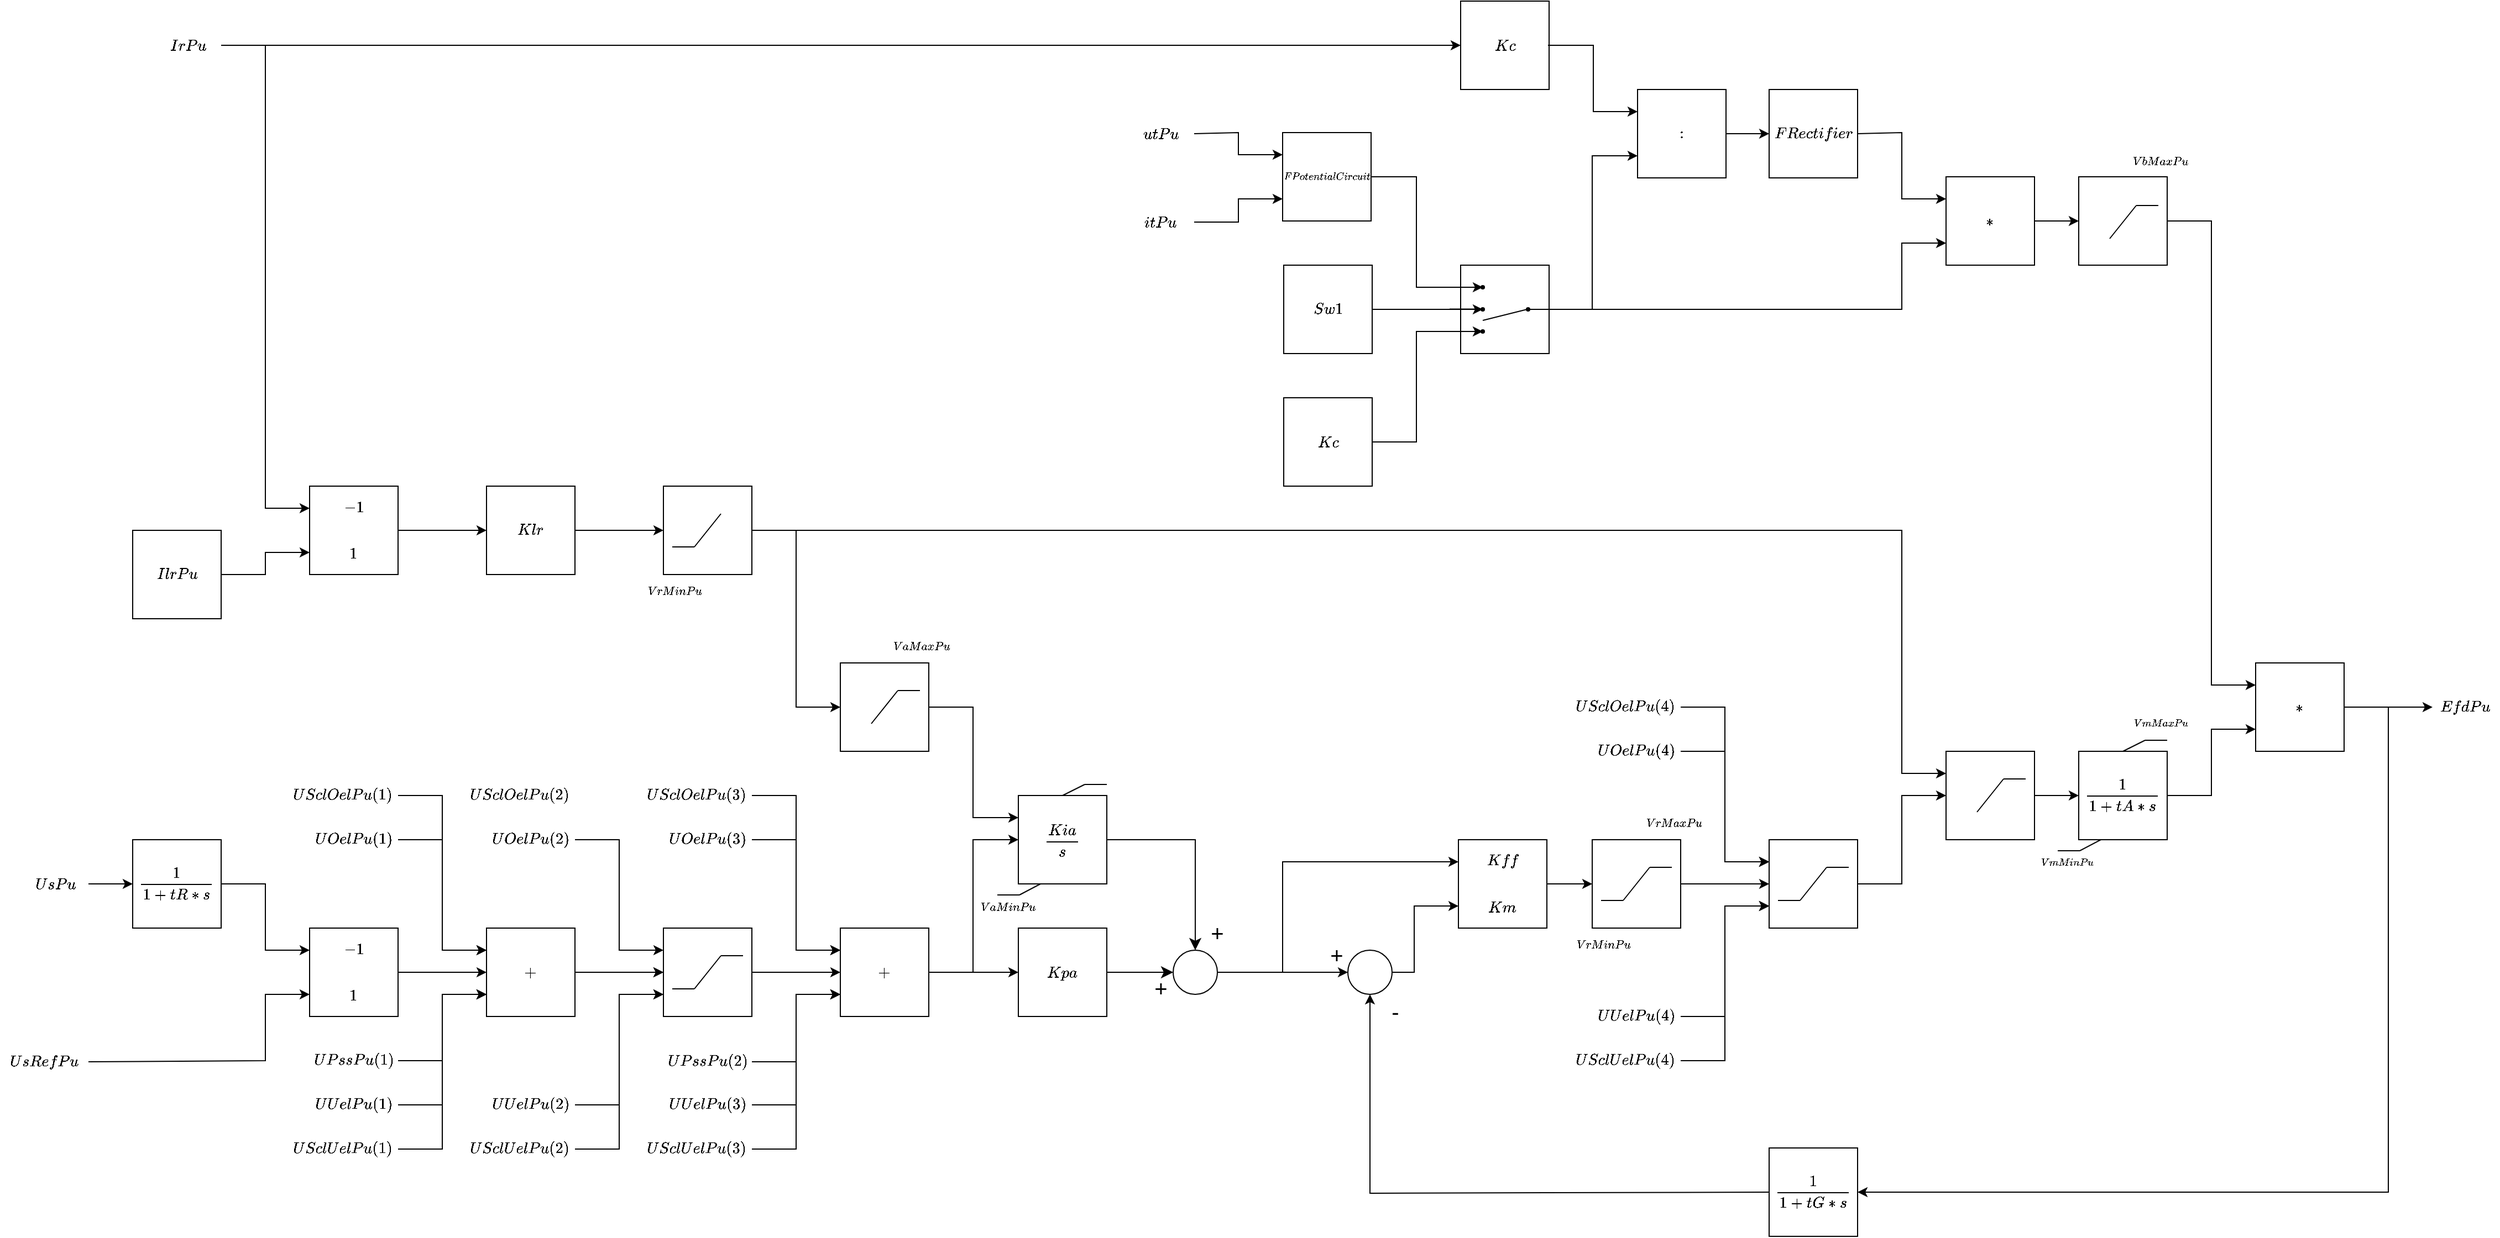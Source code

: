 <mxfile version="24.1.0" type="device">
  <diagram name="Page-1" id="-cMVqA2Gkwa5aGeDibPs">
    <mxGraphModel dx="1594" dy="1640" grid="1" gridSize="10" guides="1" tooltips="1" connect="1" arrows="1" fold="1" page="0" pageScale="1" pageWidth="413" pageHeight="583" math="1" shadow="0">
      <root>
        <mxCell id="0" />
        <mxCell id="1" parent="0" />
        <mxCell id="eN8Zq5XajQ-hrPbZrUXH-4" value="" style="edgeStyle=orthogonalEdgeStyle;rounded=0;orthogonalLoop=1;jettySize=auto;html=1;exitX=1;exitY=0.5;exitDx=0;exitDy=0;" parent="1" source="EzhwOwrnttMjFAW_uy_8-6" target="eN8Zq5XajQ-hrPbZrUXH-3" edge="1">
          <mxGeometry relative="1" as="geometry">
            <mxPoint x="-280" y="80" as="sourcePoint" />
          </mxGeometry>
        </mxCell>
        <mxCell id="eN8Zq5XajQ-hrPbZrUXH-8" value="" style="edgeStyle=orthogonalEdgeStyle;rounded=0;orthogonalLoop=1;jettySize=auto;html=1;" parent="1" source="GCO7xrDp6TmdYOZJOnFd-4" target="GCO7xrDp6TmdYOZJOnFd-120" edge="1">
          <mxGeometry relative="1" as="geometry" />
        </mxCell>
        <mxCell id="GCO7xrDp6TmdYOZJOnFd-4" value="&lt;table&gt;&lt;tbody&gt;&lt;tr&gt;&lt;td&gt;$$-1$$&lt;/td&gt;&lt;/tr&gt;&lt;tr&gt;&lt;td&gt;$$1$$&lt;/td&gt;&lt;/tr&gt;&lt;/tbody&gt;&lt;/table&gt;" style="whiteSpace=wrap;html=1;aspect=fixed;" parent="1" vertex="1">
          <mxGeometry x="-80" y="120" width="80" height="80" as="geometry" />
        </mxCell>
        <mxCell id="GCO7xrDp6TmdYOZJOnFd-127" style="edgeStyle=orthogonalEdgeStyle;rounded=0;orthogonalLoop=1;jettySize=auto;html=1;exitX=0.5;exitY=1;exitDx=0;exitDy=0;" parent="1" source="GCO7xrDp6TmdYOZJOnFd-99" edge="1">
          <mxGeometry relative="1" as="geometry">
            <mxPoint x="1560.2" y="30.2" as="targetPoint" />
          </mxGeometry>
        </mxCell>
        <mxCell id="GCO7xrDp6TmdYOZJOnFd-99" value="$$\frac{1}{1+tA*s}$$" style="rounded=0;whiteSpace=wrap;html=1;" parent="1" vertex="1">
          <mxGeometry x="1520" y="-40" width="80" height="80" as="geometry" />
        </mxCell>
        <mxCell id="GCO7xrDp6TmdYOZJOnFd-100" value="&lt;font style=&quot;font-size: 8px;&quot;&gt;$$FPotentialCircuit$$&lt;/font&gt;" style="rounded=0;whiteSpace=wrap;html=1;" parent="1" vertex="1">
          <mxGeometry x="800" y="-600" width="80" height="80" as="geometry" />
        </mxCell>
        <mxCell id="GCO7xrDp6TmdYOZJOnFd-110" value="" style="endArrow=none;html=1;exitX=0.5;exitY=0;exitDx=0;exitDy=0;" parent="1" source="GCO7xrDp6TmdYOZJOnFd-99" edge="1">
          <mxGeometry width="50" height="50" relative="1" as="geometry">
            <mxPoint x="1560" y="-30" as="sourcePoint" />
            <mxPoint x="1580" y="-50" as="targetPoint" />
          </mxGeometry>
        </mxCell>
        <mxCell id="GCO7xrDp6TmdYOZJOnFd-111" value="" style="endArrow=none;html=1;" parent="1" edge="1">
          <mxGeometry width="50" height="50" relative="1" as="geometry">
            <mxPoint x="1580" y="-50" as="sourcePoint" />
            <mxPoint x="1600" y="-50" as="targetPoint" />
          </mxGeometry>
        </mxCell>
        <mxCell id="GCO7xrDp6TmdYOZJOnFd-112" value="&lt;font style=&quot;font-size: 8px;&quot;&gt;$$VmMaxPu$$&lt;/font&gt;" style="text;html=1;strokeColor=none;fillColor=none;align=center;verticalAlign=middle;whiteSpace=wrap;rounded=0;fontSize=15;" parent="1" vertex="1">
          <mxGeometry x="1564" y="-80" width="60" height="30" as="geometry" />
        </mxCell>
        <mxCell id="GCO7xrDp6TmdYOZJOnFd-113" value="" style="endArrow=none;html=1;" parent="1" edge="1">
          <mxGeometry width="50" height="50" relative="1" as="geometry">
            <mxPoint x="1521" y="50" as="sourcePoint" />
            <mxPoint x="1501" y="50" as="targetPoint" />
          </mxGeometry>
        </mxCell>
        <mxCell id="GCO7xrDp6TmdYOZJOnFd-114" value="&lt;font style=&quot;font-size: 8px;&quot;&gt;$$VmMinPu$$&lt;/font&gt;" style="text;html=1;strokeColor=none;fillColor=none;align=center;verticalAlign=middle;whiteSpace=wrap;rounded=0;fontSize=15;" parent="1" vertex="1">
          <mxGeometry x="1480" y="46" width="60" height="30" as="geometry" />
        </mxCell>
        <mxCell id="GCO7xrDp6TmdYOZJOnFd-115" value="" style="endArrow=none;html=1;exitX=0.5;exitY=0;exitDx=0;exitDy=0;entryX=0.25;entryY=1;entryDx=0;entryDy=0;" parent="1" target="GCO7xrDp6TmdYOZJOnFd-99" edge="1">
          <mxGeometry width="50" height="50" relative="1" as="geometry">
            <mxPoint x="1521" y="50" as="sourcePoint" />
            <mxPoint x="1541" y="30" as="targetPoint" />
          </mxGeometry>
        </mxCell>
        <mxCell id="5HqrGk9MGbXyAHrSEdPO-14" value="" style="edgeStyle=orthogonalEdgeStyle;rounded=0;orthogonalLoop=1;jettySize=auto;html=1;" parent="1" source="GCO7xrDp6TmdYOZJOnFd-120" target="hHR6AVDcYujb22-yYQ_T-5" edge="1">
          <mxGeometry relative="1" as="geometry" />
        </mxCell>
        <mxCell id="GCO7xrDp6TmdYOZJOnFd-120" value="&lt;table style=&quot;&quot;&gt;&lt;tbody&gt;&lt;tr&gt;&lt;td&gt;&lt;font style=&quot;font-size: 12px;&quot;&gt;$$+$$&lt;/font&gt;&lt;/td&gt;&lt;/tr&gt;&lt;/tbody&gt;&lt;/table&gt;" style="whiteSpace=wrap;html=1;aspect=fixed;" parent="1" vertex="1">
          <mxGeometry x="80" y="120" width="80" height="80" as="geometry" />
        </mxCell>
        <mxCell id="5HqrGk9MGbXyAHrSEdPO-71" value="" style="edgeStyle=orthogonalEdgeStyle;rounded=0;orthogonalLoop=1;jettySize=auto;html=1;" parent="1" source="pcb0Rrb9AqgbB0oOaPCg-9" target="5HqrGk9MGbXyAHrSEdPO-64" edge="1">
          <mxGeometry relative="1" as="geometry" />
        </mxCell>
        <mxCell id="pcb0Rrb9AqgbB0oOaPCg-9" value="$$*$$" style="rounded=0;whiteSpace=wrap;html=1;" parent="1" vertex="1">
          <mxGeometry x="1400" y="-560" width="80" height="80" as="geometry" />
        </mxCell>
        <mxCell id="pcb0Rrb9AqgbB0oOaPCg-12" value="$$Kc$$" style="rounded=0;whiteSpace=wrap;html=1;" parent="1" vertex="1">
          <mxGeometry x="961" y="-719" width="80" height="80" as="geometry" />
        </mxCell>
        <mxCell id="eN8Zq5XajQ-hrPbZrUXH-3" value="$$\frac{1}{1+tR*s}$$" style="whiteSpace=wrap;html=1;aspect=fixed;" parent="1" vertex="1">
          <mxGeometry x="-240" y="40" width="80" height="80" as="geometry" />
        </mxCell>
        <mxCell id="eN8Zq5XajQ-hrPbZrUXH-25" value="" style="ellipse;whiteSpace=wrap;html=1;aspect=fixed;" parent="1" vertex="1">
          <mxGeometry x="859" y="140" width="40" height="40" as="geometry" />
        </mxCell>
        <mxCell id="eN8Zq5XajQ-hrPbZrUXH-26" value="+" style="text;html=1;strokeColor=none;fillColor=none;align=center;verticalAlign=middle;whiteSpace=wrap;rounded=0;fontSize=20;" parent="1" vertex="1">
          <mxGeometry x="819" y="128.5" width="60" height="31" as="geometry" />
        </mxCell>
        <mxCell id="eN8Zq5XajQ-hrPbZrUXH-27" value="-" style="text;html=1;strokeColor=none;fillColor=none;align=center;verticalAlign=middle;whiteSpace=wrap;rounded=0;fontSize=20;" parent="1" vertex="1">
          <mxGeometry x="872" y="180" width="60" height="30" as="geometry" />
        </mxCell>
        <mxCell id="t_mE9f2brvJdx7QCc9mF-1" value="" style="endArrow=classic;html=1;rounded=0;exitX=1;exitY=0.5;exitDx=0;exitDy=0;entryX=0;entryY=0.25;entryDx=0;entryDy=0;" parent="1" source="eN8Zq5XajQ-hrPbZrUXH-3" target="GCO7xrDp6TmdYOZJOnFd-4" edge="1">
          <mxGeometry width="50" height="50" relative="1" as="geometry">
            <mxPoint x="-130" y="80" as="sourcePoint" />
            <mxPoint x="-80" y="30" as="targetPoint" />
            <Array as="points">
              <mxPoint x="-120" y="80" />
              <mxPoint x="-120" y="140" />
            </Array>
          </mxGeometry>
        </mxCell>
        <mxCell id="oskVtwDD_y4ela2OhN_4-4" value="" style="edgeStyle=orthogonalEdgeStyle;rounded=0;orthogonalLoop=1;jettySize=auto;html=1;" parent="1" source="hHR6AVDcYujb22-yYQ_T-5" target="oskVtwDD_y4ela2OhN_4-1" edge="1">
          <mxGeometry relative="1" as="geometry" />
        </mxCell>
        <mxCell id="hHR6AVDcYujb22-yYQ_T-5" value="" style="whiteSpace=wrap;html=1;aspect=fixed;" parent="1" vertex="1">
          <mxGeometry x="240" y="120" width="80" height="80" as="geometry" />
        </mxCell>
        <mxCell id="hHR6AVDcYujb22-yYQ_T-6" value="" style="endArrow=classic;html=1;entryX=0;entryY=0.5;entryDx=0;entryDy=0;" parent="1" target="hHR6AVDcYujb22-yYQ_T-5" edge="1">
          <mxGeometry width="50" height="50" relative="1" as="geometry">
            <mxPoint x="200" y="160" as="sourcePoint" />
            <mxPoint x="360" y="190" as="targetPoint" />
          </mxGeometry>
        </mxCell>
        <mxCell id="hHR6AVDcYujb22-yYQ_T-7" value="" style="endArrow=none;html=1;" parent="1" edge="1">
          <mxGeometry width="50" height="50" relative="1" as="geometry">
            <mxPoint x="268" y="175" as="sourcePoint" />
            <mxPoint x="292" y="145" as="targetPoint" />
          </mxGeometry>
        </mxCell>
        <mxCell id="hHR6AVDcYujb22-yYQ_T-8" value="" style="endArrow=none;html=1;" parent="1" edge="1">
          <mxGeometry width="50" height="50" relative="1" as="geometry">
            <mxPoint x="292" y="145" as="sourcePoint" />
            <mxPoint x="312" y="145" as="targetPoint" />
          </mxGeometry>
        </mxCell>
        <mxCell id="hHR6AVDcYujb22-yYQ_T-9" value="" style="endArrow=none;html=1;" parent="1" edge="1">
          <mxGeometry width="50" height="50" relative="1" as="geometry">
            <mxPoint x="268" y="175" as="sourcePoint" />
            <mxPoint x="248" y="175" as="targetPoint" />
          </mxGeometry>
        </mxCell>
        <mxCell id="5HqrGk9MGbXyAHrSEdPO-15" style="edgeStyle=orthogonalEdgeStyle;rounded=0;orthogonalLoop=1;jettySize=auto;html=1;exitX=0.5;exitY=1;exitDx=0;exitDy=0;" parent="1" source="5HqrGk9MGbXyAHrSEdPO-16" edge="1">
          <mxGeometry relative="1" as="geometry">
            <mxPoint x="601.2" y="70.2" as="targetPoint" />
          </mxGeometry>
        </mxCell>
        <mxCell id="5HqrGk9MGbXyAHrSEdPO-16" value="$$\frac{Kia}{s}$$" style="rounded=0;whiteSpace=wrap;html=1;" parent="1" vertex="1">
          <mxGeometry x="561" width="80" height="80" as="geometry" />
        </mxCell>
        <mxCell id="5HqrGk9MGbXyAHrSEdPO-17" value="$$Kpa$$" style="rounded=0;whiteSpace=wrap;html=1;" parent="1" vertex="1">
          <mxGeometry x="561" y="120" width="80" height="80" as="geometry" />
        </mxCell>
        <mxCell id="5HqrGk9MGbXyAHrSEdPO-18" value="" style="ellipse;whiteSpace=wrap;html=1;aspect=fixed;" parent="1" vertex="1">
          <mxGeometry x="701" y="140" width="40" height="40" as="geometry" />
        </mxCell>
        <mxCell id="5HqrGk9MGbXyAHrSEdPO-19" value="" style="edgeStyle=elbowEdgeStyle;elbow=horizontal;endArrow=classic;html=1;curved=0;rounded=0;endSize=8;startSize=8;exitX=1;exitY=0.5;exitDx=0;exitDy=0;entryX=0;entryY=0.5;entryDx=0;entryDy=0;" parent="1" source="5HqrGk9MGbXyAHrSEdPO-17" target="5HqrGk9MGbXyAHrSEdPO-18" edge="1">
          <mxGeometry width="50" height="50" relative="1" as="geometry">
            <mxPoint x="475" y="169" as="sourcePoint" />
            <mxPoint x="575" y="169" as="targetPoint" />
          </mxGeometry>
        </mxCell>
        <mxCell id="5HqrGk9MGbXyAHrSEdPO-20" value="" style="edgeStyle=elbowEdgeStyle;elbow=horizontal;endArrow=classic;html=1;curved=0;rounded=0;endSize=8;startSize=8;exitX=1;exitY=0.5;exitDx=0;exitDy=0;entryX=0.5;entryY=0;entryDx=0;entryDy=0;" parent="1" source="5HqrGk9MGbXyAHrSEdPO-16" target="5HqrGk9MGbXyAHrSEdPO-18" edge="1">
          <mxGeometry width="50" height="50" relative="1" as="geometry">
            <mxPoint x="655" y="169" as="sourcePoint" />
            <mxPoint x="695" y="169" as="targetPoint" />
            <Array as="points">
              <mxPoint x="721" y="90" />
            </Array>
          </mxGeometry>
        </mxCell>
        <mxCell id="5HqrGk9MGbXyAHrSEdPO-21" value="+" style="text;html=1;strokeColor=none;fillColor=none;align=center;verticalAlign=middle;whiteSpace=wrap;rounded=0;fontSize=20;" parent="1" vertex="1">
          <mxGeometry x="660" y="159" width="60" height="30" as="geometry" />
        </mxCell>
        <mxCell id="5HqrGk9MGbXyAHrSEdPO-22" value="+" style="text;html=1;strokeColor=none;fillColor=none;align=center;verticalAlign=middle;whiteSpace=wrap;rounded=0;fontSize=20;" parent="1" vertex="1">
          <mxGeometry x="711" y="109" width="60" height="30" as="geometry" />
        </mxCell>
        <mxCell id="5HqrGk9MGbXyAHrSEdPO-23" value="" style="endArrow=none;html=1;exitX=0.5;exitY=0;exitDx=0;exitDy=0;" parent="1" source="5HqrGk9MGbXyAHrSEdPO-16" edge="1">
          <mxGeometry width="50" height="50" relative="1" as="geometry">
            <mxPoint x="601" y="10" as="sourcePoint" />
            <mxPoint x="621" y="-10" as="targetPoint" />
          </mxGeometry>
        </mxCell>
        <mxCell id="5HqrGk9MGbXyAHrSEdPO-24" value="" style="endArrow=none;html=1;" parent="1" edge="1">
          <mxGeometry width="50" height="50" relative="1" as="geometry">
            <mxPoint x="621" y="-10" as="sourcePoint" />
            <mxPoint x="641" y="-10" as="targetPoint" />
          </mxGeometry>
        </mxCell>
        <mxCell id="5HqrGk9MGbXyAHrSEdPO-26" value="" style="endArrow=none;html=1;" parent="1" edge="1">
          <mxGeometry width="50" height="50" relative="1" as="geometry">
            <mxPoint x="562" y="90" as="sourcePoint" />
            <mxPoint x="542" y="90" as="targetPoint" />
          </mxGeometry>
        </mxCell>
        <mxCell id="5HqrGk9MGbXyAHrSEdPO-27" value="&lt;font style=&quot;font-size: 9px;&quot;&gt;$$VaMinPu$$&lt;/font&gt;" style="text;html=1;strokeColor=none;fillColor=none;align=center;verticalAlign=middle;whiteSpace=wrap;rounded=0;fontSize=15;" parent="1" vertex="1">
          <mxGeometry x="522" y="86" width="60" height="30" as="geometry" />
        </mxCell>
        <mxCell id="5HqrGk9MGbXyAHrSEdPO-28" value="" style="endArrow=none;html=1;exitX=0.5;exitY=0;exitDx=0;exitDy=0;entryX=0.25;entryY=1;entryDx=0;entryDy=0;" parent="1" target="5HqrGk9MGbXyAHrSEdPO-16" edge="1">
          <mxGeometry width="50" height="50" relative="1" as="geometry">
            <mxPoint x="562" y="90" as="sourcePoint" />
            <mxPoint x="582" y="70" as="targetPoint" />
          </mxGeometry>
        </mxCell>
        <mxCell id="5HqrGk9MGbXyAHrSEdPO-51" value="" style="whiteSpace=wrap;html=1;aspect=fixed;" parent="1" vertex="1">
          <mxGeometry x="1240" y="40" width="80" height="80" as="geometry" />
        </mxCell>
        <mxCell id="5HqrGk9MGbXyAHrSEdPO-53" value="" style="endArrow=none;html=1;" parent="1" edge="1">
          <mxGeometry width="50" height="50" relative="1" as="geometry">
            <mxPoint x="1268" y="95" as="sourcePoint" />
            <mxPoint x="1292" y="65" as="targetPoint" />
          </mxGeometry>
        </mxCell>
        <mxCell id="5HqrGk9MGbXyAHrSEdPO-54" value="" style="endArrow=none;html=1;" parent="1" edge="1">
          <mxGeometry width="50" height="50" relative="1" as="geometry">
            <mxPoint x="1292" y="65" as="sourcePoint" />
            <mxPoint x="1312" y="65" as="targetPoint" />
          </mxGeometry>
        </mxCell>
        <mxCell id="5HqrGk9MGbXyAHrSEdPO-55" value="" style="endArrow=none;html=1;" parent="1" edge="1">
          <mxGeometry width="50" height="50" relative="1" as="geometry">
            <mxPoint x="1268" y="95" as="sourcePoint" />
            <mxPoint x="1248" y="95" as="targetPoint" />
          </mxGeometry>
        </mxCell>
        <mxCell id="5HqrGk9MGbXyAHrSEdPO-56" value="" style="endArrow=classic;html=1;entryX=0;entryY=0.5;entryDx=0;entryDy=0;" parent="1" edge="1">
          <mxGeometry width="50" height="50" relative="1" as="geometry">
            <mxPoint x="1200" y="100" as="sourcePoint" />
            <mxPoint x="1240" y="100" as="targetPoint" />
          </mxGeometry>
        </mxCell>
        <mxCell id="5HqrGk9MGbXyAHrSEdPO-57" value="" style="endArrow=classic;html=1;entryX=0;entryY=0.5;entryDx=0;entryDy=0;" parent="1" edge="1">
          <mxGeometry width="50" height="50" relative="1" as="geometry">
            <mxPoint x="1200" y="60" as="sourcePoint" />
            <mxPoint x="1240" y="60" as="targetPoint" />
          </mxGeometry>
        </mxCell>
        <mxCell id="5HqrGk9MGbXyAHrSEdPO-62" value="" style="edgeStyle=orthogonalEdgeStyle;rounded=0;orthogonalLoop=1;jettySize=auto;html=1;entryX=0;entryY=0.5;entryDx=0;entryDy=0;" parent="1" source="5HqrGk9MGbXyAHrSEdPO-60" target="EzhwOwrnttMjFAW_uy_8-11" edge="1">
          <mxGeometry relative="1" as="geometry">
            <mxPoint x="1790" y="-80" as="targetPoint" />
          </mxGeometry>
        </mxCell>
        <mxCell id="5HqrGk9MGbXyAHrSEdPO-60" value="$$*$$" style="rounded=0;whiteSpace=wrap;html=1;" parent="1" vertex="1">
          <mxGeometry x="1680" y="-120" width="80" height="80" as="geometry" />
        </mxCell>
        <mxCell id="5HqrGk9MGbXyAHrSEdPO-64" value="" style="whiteSpace=wrap;html=1;aspect=fixed;" parent="1" vertex="1">
          <mxGeometry x="1520" y="-560" width="80" height="80" as="geometry" />
        </mxCell>
        <mxCell id="5HqrGk9MGbXyAHrSEdPO-65" value="" style="endArrow=none;html=1;" parent="1" edge="1">
          <mxGeometry width="50" height="50" relative="1" as="geometry">
            <mxPoint x="1548" y="-504" as="sourcePoint" />
            <mxPoint x="1572" y="-534" as="targetPoint" />
          </mxGeometry>
        </mxCell>
        <mxCell id="5HqrGk9MGbXyAHrSEdPO-66" value="" style="endArrow=none;html=1;" parent="1" edge="1">
          <mxGeometry width="50" height="50" relative="1" as="geometry">
            <mxPoint x="1572" y="-534" as="sourcePoint" />
            <mxPoint x="1592" y="-534" as="targetPoint" />
          </mxGeometry>
        </mxCell>
        <mxCell id="5HqrGk9MGbXyAHrSEdPO-67" value="&lt;font style=&quot;font-size: 9px;&quot;&gt;$$VbMaxPu$$&lt;/font&gt;" style="text;html=1;strokeColor=none;fillColor=none;align=center;verticalAlign=middle;whiteSpace=wrap;rounded=0;fontSize=15;" parent="1" vertex="1">
          <mxGeometry x="1564" y="-589" width="60" height="30" as="geometry" />
        </mxCell>
        <mxCell id="yuVk0EhnXVRBRO2mFo1Z-3" value="" style="edgeStyle=orthogonalEdgeStyle;rounded=0;orthogonalLoop=1;jettySize=auto;html=1;" parent="1" source="yuVk0EhnXVRBRO2mFo1Z-1" target="yuVk0EhnXVRBRO2mFo1Z-2" edge="1">
          <mxGeometry relative="1" as="geometry" />
        </mxCell>
        <mxCell id="yuVk0EhnXVRBRO2mFo1Z-1" value="$$:$$" style="rounded=0;whiteSpace=wrap;html=1;" parent="1" vertex="1">
          <mxGeometry x="1121" y="-639" width="80" height="80" as="geometry" />
        </mxCell>
        <mxCell id="yuVk0EhnXVRBRO2mFo1Z-2" value="$$FRectifier$$" style="rounded=0;whiteSpace=wrap;html=1;" parent="1" vertex="1">
          <mxGeometry x="1240" y="-639" width="80" height="80" as="geometry" />
        </mxCell>
        <mxCell id="yuVk0EhnXVRBRO2mFo1Z-6" value="" style="endArrow=classic;html=1;rounded=0;exitX=1;exitY=0.5;exitDx=0;exitDy=0;entryX=0;entryY=0.25;entryDx=0;entryDy=0;" parent="1" target="yuVk0EhnXVRBRO2mFo1Z-1" edge="1">
          <mxGeometry width="50" height="50" relative="1" as="geometry">
            <mxPoint x="1040" y="-679" as="sourcePoint" />
            <mxPoint x="1111" y="-609" as="targetPoint" />
            <Array as="points">
              <mxPoint x="1081" y="-679" />
              <mxPoint x="1081" y="-619" />
            </Array>
          </mxGeometry>
        </mxCell>
        <mxCell id="yuVk0EhnXVRBRO2mFo1Z-27" value="" style="whiteSpace=wrap;html=1;aspect=fixed;" parent="1" vertex="1">
          <mxGeometry x="961" y="-480" width="80" height="80" as="geometry" />
        </mxCell>
        <mxCell id="yuVk0EhnXVRBRO2mFo1Z-28" value="" style="endArrow=none;html=1;startArrow=none;" parent="1" source="yuVk0EhnXVRBRO2mFo1Z-36" edge="1">
          <mxGeometry width="50" height="50" relative="1" as="geometry">
            <mxPoint x="1021" y="-440" as="sourcePoint" />
            <mxPoint x="1041" y="-440" as="targetPoint" />
          </mxGeometry>
        </mxCell>
        <mxCell id="yuVk0EhnXVRBRO2mFo1Z-29" value="" style="endArrow=none;html=1;" parent="1" edge="1">
          <mxGeometry width="50" height="50" relative="1" as="geometry">
            <mxPoint x="952" y="-460" as="sourcePoint" />
            <mxPoint x="982" y="-460" as="targetPoint" />
          </mxGeometry>
        </mxCell>
        <mxCell id="yuVk0EhnXVRBRO2mFo1Z-30" value="" style="endArrow=none;html=1;" parent="1" edge="1">
          <mxGeometry width="50" height="50" relative="1" as="geometry">
            <mxPoint x="951" y="-440.2" as="sourcePoint" />
            <mxPoint x="981" y="-440.2" as="targetPoint" />
          </mxGeometry>
        </mxCell>
        <mxCell id="yuVk0EhnXVRBRO2mFo1Z-31" value="" style="endArrow=none;html=1;" parent="1" edge="1">
          <mxGeometry width="50" height="50" relative="1" as="geometry">
            <mxPoint x="951" y="-420" as="sourcePoint" />
            <mxPoint x="981" y="-420" as="targetPoint" />
          </mxGeometry>
        </mxCell>
        <mxCell id="yuVk0EhnXVRBRO2mFo1Z-32" value="" style="shape=waypoint;sketch=0;fillStyle=solid;size=4;pointerEvents=1;points=[];fillColor=none;resizable=0;rotatable=0;perimeter=centerPerimeter;snapToPoint=1;" parent="1" vertex="1">
          <mxGeometry x="971" y="-470" width="20" height="20" as="geometry" />
        </mxCell>
        <mxCell id="yuVk0EhnXVRBRO2mFo1Z-33" value="" style="shape=waypoint;sketch=0;fillStyle=solid;size=4;pointerEvents=1;points=[];fillColor=none;resizable=0;rotatable=0;perimeter=centerPerimeter;snapToPoint=1;" parent="1" vertex="1">
          <mxGeometry x="971" y="-450" width="20" height="20" as="geometry" />
        </mxCell>
        <mxCell id="yuVk0EhnXVRBRO2mFo1Z-34" value="" style="shape=waypoint;sketch=0;fillStyle=solid;size=4;pointerEvents=1;points=[];fillColor=none;resizable=0;rotatable=0;perimeter=centerPerimeter;snapToPoint=1;" parent="1" vertex="1">
          <mxGeometry x="971" y="-430" width="20" height="20" as="geometry" />
        </mxCell>
        <mxCell id="yuVk0EhnXVRBRO2mFo1Z-35" value="" style="endArrow=none;html=1;" parent="1" target="yuVk0EhnXVRBRO2mFo1Z-36" edge="1">
          <mxGeometry width="50" height="50" relative="1" as="geometry">
            <mxPoint x="1021" y="-440" as="sourcePoint" />
            <mxPoint x="1041" y="-440" as="targetPoint" />
          </mxGeometry>
        </mxCell>
        <mxCell id="yuVk0EhnXVRBRO2mFo1Z-36" value="" style="shape=waypoint;sketch=0;fillStyle=solid;size=4;pointerEvents=1;points=[];fillColor=none;resizable=0;rotatable=0;perimeter=centerPerimeter;snapToPoint=1;" parent="1" vertex="1">
          <mxGeometry x="1012" y="-450" width="20" height="20" as="geometry" />
        </mxCell>
        <mxCell id="yuVk0EhnXVRBRO2mFo1Z-37" value="" style="endArrow=none;html=1;" parent="1" edge="1">
          <mxGeometry width="50" height="50" relative="1" as="geometry">
            <mxPoint x="981" y="-430" as="sourcePoint" />
            <mxPoint x="1021" y="-440" as="targetPoint" />
          </mxGeometry>
        </mxCell>
        <mxCell id="yuVk0EhnXVRBRO2mFo1Z-38" value="" style="endArrow=classic;html=1;rounded=0;exitX=1;exitY=0.5;exitDx=0;exitDy=0;entryX=0;entryY=0.75;entryDx=0;entryDy=0;" parent="1" source="yuVk0EhnXVRBRO2mFo1Z-27" target="yuVk0EhnXVRBRO2mFo1Z-1" edge="1">
          <mxGeometry width="50" height="50" relative="1" as="geometry">
            <mxPoint x="1040" y="-720" as="sourcePoint" />
            <mxPoint x="1090" y="-770" as="targetPoint" />
            <Array as="points">
              <mxPoint x="1080" y="-440" />
              <mxPoint x="1080" y="-579" />
            </Array>
          </mxGeometry>
        </mxCell>
        <mxCell id="yuVk0EhnXVRBRO2mFo1Z-39" value="$$Kc$$" style="rounded=0;whiteSpace=wrap;html=1;" parent="1" vertex="1">
          <mxGeometry x="801" y="-360" width="80" height="80" as="geometry" />
        </mxCell>
        <mxCell id="yuVk0EhnXVRBRO2mFo1Z-40" value="$$Sw1$$" style="rounded=0;whiteSpace=wrap;html=1;" parent="1" vertex="1">
          <mxGeometry x="801" y="-480" width="80" height="80" as="geometry" />
        </mxCell>
        <mxCell id="yuVk0EhnXVRBRO2mFo1Z-42" value="" style="endArrow=classic;html=1;rounded=0;exitX=1;exitY=0.5;exitDx=0;exitDy=0;entryX=0;entryY=0.636;entryDx=0;entryDy=0;entryPerimeter=0;" parent="1" source="yuVk0EhnXVRBRO2mFo1Z-40" target="yuVk0EhnXVRBRO2mFo1Z-33" edge="1">
          <mxGeometry width="50" height="50" relative="1" as="geometry">
            <mxPoint x="571" y="-430" as="sourcePoint" />
            <mxPoint x="621" y="-480" as="targetPoint" />
          </mxGeometry>
        </mxCell>
        <mxCell id="yuVk0EhnXVRBRO2mFo1Z-43" value="" style="endArrow=classic;html=1;rounded=0;exitX=1;exitY=0.5;exitDx=0;exitDy=0;entryX=0.429;entryY=0.16;entryDx=0;entryDy=0;entryPerimeter=0;" parent="1" source="GCO7xrDp6TmdYOZJOnFd-100" target="yuVk0EhnXVRBRO2mFo1Z-32" edge="1">
          <mxGeometry width="50" height="50" relative="1" as="geometry">
            <mxPoint x="571" y="-430" as="sourcePoint" />
            <mxPoint x="621" y="-480" as="targetPoint" />
            <Array as="points">
              <mxPoint x="921" y="-560" />
              <mxPoint x="921" y="-460" />
            </Array>
          </mxGeometry>
        </mxCell>
        <mxCell id="yuVk0EhnXVRBRO2mFo1Z-44" value="" style="endArrow=classic;html=1;rounded=0;exitX=1;exitY=0.5;exitDx=0;exitDy=0;entryX=0.286;entryY=0.445;entryDx=0;entryDy=0;entryPerimeter=0;" parent="1" source="yuVk0EhnXVRBRO2mFo1Z-39" target="yuVk0EhnXVRBRO2mFo1Z-34" edge="1">
          <mxGeometry width="50" height="50" relative="1" as="geometry">
            <mxPoint x="571" y="-430" as="sourcePoint" />
            <mxPoint x="621" y="-480" as="targetPoint" />
            <Array as="points">
              <mxPoint x="921" y="-320" />
              <mxPoint x="921" y="-420" />
            </Array>
          </mxGeometry>
        </mxCell>
        <mxCell id="yuVk0EhnXVRBRO2mFo1Z-45" value="" style="endArrow=classic;html=1;rounded=0;exitX=1.14;exitY=0.54;exitDx=0;exitDy=0;exitPerimeter=0;entryX=0;entryY=0.75;entryDx=0;entryDy=0;" parent="1" source="yuVk0EhnXVRBRO2mFo1Z-36" target="pcb0Rrb9AqgbB0oOaPCg-9" edge="1">
          <mxGeometry width="50" height="50" relative="1" as="geometry">
            <mxPoint x="1120" y="-650" as="sourcePoint" />
            <mxPoint x="1400" y="-660" as="targetPoint" />
            <Array as="points">
              <mxPoint x="1360" y="-440" />
              <mxPoint x="1360" y="-500" />
            </Array>
          </mxGeometry>
        </mxCell>
        <mxCell id="yuVk0EhnXVRBRO2mFo1Z-50" value="" style="endArrow=classic;html=1;rounded=0;exitX=1;exitY=0.5;exitDx=0;exitDy=0;entryX=0;entryY=0.25;entryDx=0;entryDy=0;" parent="1" source="yuVk0EhnXVRBRO2mFo1Z-2" target="pcb0Rrb9AqgbB0oOaPCg-9" edge="1">
          <mxGeometry width="50" height="50" relative="1" as="geometry">
            <mxPoint x="920" y="-640" as="sourcePoint" />
            <mxPoint x="970" y="-690" as="targetPoint" />
            <Array as="points">
              <mxPoint x="1360" y="-600" />
              <mxPoint x="1360" y="-540" />
            </Array>
          </mxGeometry>
        </mxCell>
        <mxCell id="oskVtwDD_y4ela2OhN_4-1" value="&lt;table style=&quot;&quot;&gt;&lt;tbody&gt;&lt;tr&gt;&lt;td&gt;&lt;font style=&quot;font-size: 12px;&quot;&gt;$$+$$&lt;/font&gt;&lt;/td&gt;&lt;/tr&gt;&lt;/tbody&gt;&lt;/table&gt;" style="whiteSpace=wrap;html=1;aspect=fixed;" parent="1" vertex="1">
          <mxGeometry x="400" y="120" width="80" height="80" as="geometry" />
        </mxCell>
        <mxCell id="oskVtwDD_y4ela2OhN_4-22" value="&lt;table style=&quot;&quot;&gt;&lt;tbody&gt;&lt;tr&gt;&lt;td&gt;&lt;font style=&quot;font-size: 12px;&quot;&gt;$$Klr$$&lt;/font&gt;&lt;/td&gt;&lt;/tr&gt;&lt;/tbody&gt;&lt;/table&gt;" style="whiteSpace=wrap;html=1;aspect=fixed;" parent="1" vertex="1">
          <mxGeometry x="80" y="-280" width="80" height="80" as="geometry" />
        </mxCell>
        <mxCell id="oskVtwDD_y4ela2OhN_4-28" value="" style="edgeStyle=orthogonalEdgeStyle;rounded=0;orthogonalLoop=1;jettySize=auto;html=1;" parent="1" source="oskVtwDD_y4ela2OhN_4-25" target="oskVtwDD_y4ela2OhN_4-22" edge="1">
          <mxGeometry relative="1" as="geometry" />
        </mxCell>
        <mxCell id="oskVtwDD_y4ela2OhN_4-25" value="&lt;table&gt;&lt;tbody&gt;&lt;tr&gt;&lt;td&gt;$$-1$$&lt;/td&gt;&lt;/tr&gt;&lt;tr&gt;&lt;td&gt;$$1$$&lt;/td&gt;&lt;/tr&gt;&lt;/tbody&gt;&lt;/table&gt;" style="whiteSpace=wrap;html=1;aspect=fixed;" parent="1" vertex="1">
          <mxGeometry x="-80" y="-280" width="80" height="80" as="geometry" />
        </mxCell>
        <mxCell id="oskVtwDD_y4ela2OhN_4-27" value="" style="edgeStyle=orthogonalEdgeStyle;rounded=0;orthogonalLoop=1;jettySize=auto;html=1;" parent="1" source="oskVtwDD_y4ela2OhN_4-26" target="oskVtwDD_y4ela2OhN_4-25" edge="1">
          <mxGeometry relative="1" as="geometry">
            <Array as="points">
              <mxPoint x="-120" y="-200" />
              <mxPoint x="-120" y="-220" />
            </Array>
          </mxGeometry>
        </mxCell>
        <mxCell id="oskVtwDD_y4ela2OhN_4-26" value="&lt;table style=&quot;&quot;&gt;&lt;tbody&gt;&lt;tr&gt;&lt;td&gt;&lt;font style=&quot;font-size: 12px;&quot;&gt;$$IlrPu$$&lt;/font&gt;&lt;/td&gt;&lt;/tr&gt;&lt;/tbody&gt;&lt;/table&gt;" style="whiteSpace=wrap;html=1;aspect=fixed;" parent="1" vertex="1">
          <mxGeometry x="-240" y="-240" width="80" height="80" as="geometry" />
        </mxCell>
        <mxCell id="oskVtwDD_y4ela2OhN_4-29" value="" style="endArrow=classic;html=1;rounded=0;exitX=1;exitY=0.5;exitDx=0;exitDy=0;entryX=0;entryY=0.5;entryDx=0;entryDy=0;" parent="1" source="oskVtwDD_y4ela2OhN_4-22" target="cTkqd8_aYjI2pNEyoTUC-11" edge="1">
          <mxGeometry width="50" height="50" relative="1" as="geometry">
            <mxPoint x="20" y="-30" as="sourcePoint" />
            <mxPoint x="240" y="-220" as="targetPoint" />
            <Array as="points">
              <mxPoint x="200" y="-240" />
            </Array>
          </mxGeometry>
        </mxCell>
        <mxCell id="oskVtwDD_y4ela2OhN_4-31" value="" style="endArrow=classic;html=1;rounded=0;exitX=1;exitY=0.5;exitDx=0;exitDy=0;entryX=0;entryY=0.5;entryDx=0;entryDy=0;" parent="1" target="cTkqd8_aYjI2pNEyoTUC-5" edge="1">
          <mxGeometry width="50" height="50" relative="1" as="geometry">
            <mxPoint x="320" y="-240" as="sourcePoint" />
            <mxPoint x="400" y="-180" as="targetPoint" />
            <Array as="points">
              <mxPoint x="360" y="-240" />
              <mxPoint x="360" y="-80" />
            </Array>
          </mxGeometry>
        </mxCell>
        <mxCell id="oskVtwDD_y4ela2OhN_4-33" value="" style="endArrow=classic;html=1;rounded=0;exitX=1;exitY=0.5;exitDx=0;exitDy=0;entryX=0;entryY=0.25;entryDx=0;entryDy=0;" parent="1" source="cTkqd8_aYjI2pNEyoTUC-5" target="5HqrGk9MGbXyAHrSEdPO-16" edge="1">
          <mxGeometry width="50" height="50" relative="1" as="geometry">
            <mxPoint x="480" y="-160" as="sourcePoint" />
            <mxPoint x="510" y="-10" as="targetPoint" />
            <Array as="points">
              <mxPoint x="520" y="-80" />
              <mxPoint x="520" y="20" />
            </Array>
          </mxGeometry>
        </mxCell>
        <mxCell id="oskVtwDD_y4ela2OhN_4-34" value="" style="endArrow=classic;html=1;rounded=0;exitX=1;exitY=0.5;exitDx=0;exitDy=0;entryX=0;entryY=0.75;entryDx=0;entryDy=0;" parent="1" source="oskVtwDD_y4ela2OhN_4-1" edge="1">
          <mxGeometry width="50" height="50" relative="1" as="geometry">
            <mxPoint x="480" y="140" as="sourcePoint" />
            <mxPoint x="561" y="40" as="targetPoint" />
            <Array as="points">
              <mxPoint x="520" y="160" />
              <mxPoint x="520" y="40" />
            </Array>
          </mxGeometry>
        </mxCell>
        <mxCell id="oskVtwDD_y4ela2OhN_4-35" value="" style="endArrow=classic;html=1;rounded=0;exitX=1;exitY=0.5;exitDx=0;exitDy=0;entryX=0;entryY=0.5;entryDx=0;entryDy=0;" parent="1" source="oskVtwDD_y4ela2OhN_4-1" target="5HqrGk9MGbXyAHrSEdPO-17" edge="1">
          <mxGeometry width="50" height="50" relative="1" as="geometry">
            <mxPoint x="460" y="110" as="sourcePoint" />
            <mxPoint x="510" y="60" as="targetPoint" />
          </mxGeometry>
        </mxCell>
        <mxCell id="oskVtwDD_y4ela2OhN_4-36" value="&lt;table&gt;&lt;tbody&gt;&lt;tr&gt;&lt;td&gt;$$Kff$$&lt;/td&gt;&lt;/tr&gt;&lt;tr&gt;&lt;td&gt;$$Km$$&lt;/td&gt;&lt;/tr&gt;&lt;/tbody&gt;&lt;/table&gt;" style="whiteSpace=wrap;html=1;aspect=fixed;" parent="1" vertex="1">
          <mxGeometry x="959" y="40" width="80" height="80" as="geometry" />
        </mxCell>
        <mxCell id="oskVtwDD_y4ela2OhN_4-37" value="" style="endArrow=classic;html=1;rounded=0;exitX=1;exitY=0.5;exitDx=0;exitDy=0;entryX=0;entryY=0.75;entryDx=0;entryDy=0;" parent="1" source="eN8Zq5XajQ-hrPbZrUXH-25" target="oskVtwDD_y4ela2OhN_4-36" edge="1">
          <mxGeometry width="50" height="50" relative="1" as="geometry">
            <mxPoint x="969" y="110" as="sourcePoint" />
            <mxPoint x="1019" y="60" as="targetPoint" />
            <Array as="points">
              <mxPoint x="919" y="160" />
              <mxPoint x="919" y="100" />
            </Array>
          </mxGeometry>
        </mxCell>
        <mxCell id="oskVtwDD_y4ela2OhN_4-40" value="" style="endArrow=classic;html=1;rounded=0;exitX=1;exitY=0.5;exitDx=0;exitDy=0;entryX=0;entryY=0.5;entryDx=0;entryDy=0;" parent="1" source="5HqrGk9MGbXyAHrSEdPO-18" target="eN8Zq5XajQ-hrPbZrUXH-25" edge="1">
          <mxGeometry width="50" height="50" relative="1" as="geometry">
            <mxPoint x="920" y="170" as="sourcePoint" />
            <mxPoint x="970" y="120" as="targetPoint" />
          </mxGeometry>
        </mxCell>
        <mxCell id="oskVtwDD_y4ela2OhN_4-41" value="" style="endArrow=classic;html=1;rounded=0;exitX=1;exitY=0.5;exitDx=0;exitDy=0;entryX=0;entryY=0.25;entryDx=0;entryDy=0;" parent="1" source="5HqrGk9MGbXyAHrSEdPO-18" target="oskVtwDD_y4ela2OhN_4-36" edge="1">
          <mxGeometry width="50" height="50" relative="1" as="geometry">
            <mxPoint x="893" y="160" as="sourcePoint" />
            <mxPoint x="943" y="110" as="targetPoint" />
            <Array as="points">
              <mxPoint x="800" y="160" />
              <mxPoint x="800" y="60" />
            </Array>
          </mxGeometry>
        </mxCell>
        <mxCell id="oskVtwDD_y4ela2OhN_4-43" value="" style="whiteSpace=wrap;html=1;aspect=fixed;" parent="1" vertex="1">
          <mxGeometry x="1080" y="40" width="80" height="80" as="geometry" />
        </mxCell>
        <mxCell id="oskVtwDD_y4ela2OhN_4-44" value="" style="endArrow=none;html=1;" parent="1" edge="1">
          <mxGeometry width="50" height="50" relative="1" as="geometry">
            <mxPoint x="1108" y="95" as="sourcePoint" />
            <mxPoint x="1132" y="65" as="targetPoint" />
          </mxGeometry>
        </mxCell>
        <mxCell id="oskVtwDD_y4ela2OhN_4-45" value="" style="endArrow=none;html=1;" parent="1" edge="1">
          <mxGeometry width="50" height="50" relative="1" as="geometry">
            <mxPoint x="1132" y="65" as="sourcePoint" />
            <mxPoint x="1152" y="65" as="targetPoint" />
          </mxGeometry>
        </mxCell>
        <mxCell id="oskVtwDD_y4ela2OhN_4-46" value="&lt;font style=&quot;font-size: 9px;&quot;&gt;$$VrMaxPu$$&lt;/font&gt;" style="text;html=1;strokeColor=none;fillColor=none;align=center;verticalAlign=middle;whiteSpace=wrap;rounded=0;fontSize=15;" parent="1" vertex="1">
          <mxGeometry x="1124" y="10" width="60" height="30" as="geometry" />
        </mxCell>
        <mxCell id="oskVtwDD_y4ela2OhN_4-47" value="" style="endArrow=none;html=1;" parent="1" edge="1">
          <mxGeometry width="50" height="50" relative="1" as="geometry">
            <mxPoint x="1108" y="95" as="sourcePoint" />
            <mxPoint x="1088" y="95" as="targetPoint" />
          </mxGeometry>
        </mxCell>
        <mxCell id="oskVtwDD_y4ela2OhN_4-48" value="&lt;font style=&quot;font-size: 9px;&quot;&gt;$$VrMinPu$$&lt;/font&gt;" style="text;html=1;strokeColor=none;fillColor=none;align=center;verticalAlign=middle;whiteSpace=wrap;rounded=0;fontSize=15;" parent="1" vertex="1">
          <mxGeometry x="1060" y="120" width="60" height="30" as="geometry" />
        </mxCell>
        <mxCell id="oskVtwDD_y4ela2OhN_4-49" value="" style="endArrow=classic;html=1;rounded=0;exitX=1;exitY=0.5;exitDx=0;exitDy=0;entryX=0;entryY=0.5;entryDx=0;entryDy=0;" parent="1" source="oskVtwDD_y4ela2OhN_4-36" target="oskVtwDD_y4ela2OhN_4-43" edge="1">
          <mxGeometry width="50" height="50" relative="1" as="geometry">
            <mxPoint x="940" y="250" as="sourcePoint" />
            <mxPoint x="990" y="200" as="targetPoint" />
          </mxGeometry>
        </mxCell>
        <mxCell id="oskVtwDD_y4ela2OhN_4-50" value="" style="endArrow=classic;html=1;rounded=0;exitX=1;exitY=0.5;exitDx=0;exitDy=0;entryX=0;entryY=0.5;entryDx=0;entryDy=0;" parent="1" source="oskVtwDD_y4ela2OhN_4-43" target="5HqrGk9MGbXyAHrSEdPO-51" edge="1">
          <mxGeometry width="50" height="50" relative="1" as="geometry">
            <mxPoint x="1260" y="110" as="sourcePoint" />
            <mxPoint x="1310" y="60" as="targetPoint" />
          </mxGeometry>
        </mxCell>
        <mxCell id="oskVtwDD_y4ela2OhN_4-53" value="" style="edgeStyle=orthogonalEdgeStyle;rounded=0;orthogonalLoop=1;jettySize=auto;html=1;exitX=1;exitY=0.5;exitDx=0;exitDy=0;" parent="1" source="cTkqd8_aYjI2pNEyoTUC-1" target="GCO7xrDp6TmdYOZJOnFd-99" edge="1">
          <mxGeometry relative="1" as="geometry">
            <mxPoint x="1480" as="sourcePoint" />
          </mxGeometry>
        </mxCell>
        <mxCell id="oskVtwDD_y4ela2OhN_4-52" value="" style="endArrow=classic;html=1;rounded=0;exitX=1;exitY=0.5;exitDx=0;exitDy=0;entryX=0;entryY=0.75;entryDx=0;entryDy=0;" parent="1" source="GCO7xrDp6TmdYOZJOnFd-99" target="5HqrGk9MGbXyAHrSEdPO-60" edge="1">
          <mxGeometry width="50" height="50" relative="1" as="geometry">
            <mxPoint x="1460" y="30" as="sourcePoint" />
            <mxPoint x="1510" y="-20" as="targetPoint" />
            <Array as="points">
              <mxPoint x="1640" />
              <mxPoint x="1640" y="-60" />
            </Array>
          </mxGeometry>
        </mxCell>
        <mxCell id="oskVtwDD_y4ela2OhN_4-54" value="" style="endArrow=classic;html=1;rounded=0;exitX=1;exitY=0.5;exitDx=0;exitDy=0;entryX=0;entryY=0.5;entryDx=0;entryDy=0;" parent="1" source="5HqrGk9MGbXyAHrSEdPO-51" target="cTkqd8_aYjI2pNEyoTUC-1" edge="1">
          <mxGeometry width="50" height="50" relative="1" as="geometry">
            <mxPoint x="1335" y="80" as="sourcePoint" />
            <mxPoint x="1400" y="20" as="targetPoint" />
            <Array as="points">
              <mxPoint x="1360" y="80" />
              <mxPoint x="1360" />
            </Array>
          </mxGeometry>
        </mxCell>
        <mxCell id="oskVtwDD_y4ela2OhN_4-55" value="" style="endArrow=classic;html=1;rounded=0;exitX=1;exitY=0.5;exitDx=0;exitDy=0;entryX=0;entryY=0.25;entryDx=0;entryDy=0;" parent="1" edge="1">
          <mxGeometry width="50" height="50" relative="1" as="geometry">
            <mxPoint x="320" y="-240" as="sourcePoint" />
            <mxPoint x="1400" y="-20" as="targetPoint" />
            <Array as="points">
              <mxPoint x="1360" y="-240" />
              <mxPoint x="1360" y="-20" />
            </Array>
          </mxGeometry>
        </mxCell>
        <mxCell id="oskVtwDD_y4ela2OhN_4-56" value="" style="endArrow=classic;html=1;rounded=0;exitX=1;exitY=0.5;exitDx=0;exitDy=0;entryX=0;entryY=0.25;entryDx=0;entryDy=0;" parent="1" source="5HqrGk9MGbXyAHrSEdPO-64" target="5HqrGk9MGbXyAHrSEdPO-60" edge="1">
          <mxGeometry width="50" height="50" relative="1" as="geometry">
            <mxPoint x="1540" y="-420" as="sourcePoint" />
            <mxPoint x="1590" y="-470" as="targetPoint" />
            <Array as="points">
              <mxPoint x="1640" y="-520" />
              <mxPoint x="1640" y="-100" />
            </Array>
          </mxGeometry>
        </mxCell>
        <mxCell id="oskVtwDD_y4ela2OhN_4-59" value="" style="endArrow=classic;html=1;rounded=0;exitX=1;exitY=0.5;exitDx=0;exitDy=0;entryX=0;entryY=0.25;entryDx=0;entryDy=0;" parent="1" source="EzhwOwrnttMjFAW_uy_8-1" target="GCO7xrDp6TmdYOZJOnFd-100" edge="1">
          <mxGeometry width="50" height="50" relative="1" as="geometry">
            <mxPoint x="-280" y="-560" as="sourcePoint" />
            <mxPoint x="510" y="-560" as="targetPoint" />
            <Array as="points">
              <mxPoint x="760" y="-600" />
              <mxPoint x="760" y="-580" />
            </Array>
          </mxGeometry>
        </mxCell>
        <mxCell id="oskVtwDD_y4ela2OhN_4-60" value="" style="endArrow=classic;html=1;rounded=0;exitX=1;exitY=0.5;exitDx=0;exitDy=0;entryX=0;entryY=0.75;entryDx=0;entryDy=0;" parent="1" source="EzhwOwrnttMjFAW_uy_8-2" target="GCO7xrDp6TmdYOZJOnFd-100" edge="1">
          <mxGeometry width="50" height="50" relative="1" as="geometry">
            <mxPoint x="-280" y="-439" as="sourcePoint" />
            <mxPoint x="-60" y="-500" as="targetPoint" />
            <Array as="points">
              <mxPoint x="760" y="-519" />
              <mxPoint x="760" y="-540" />
            </Array>
          </mxGeometry>
        </mxCell>
        <mxCell id="EzhwOwrnttMjFAW_uy_8-1" value="$$utPu$$" style="text;strokeColor=none;align=center;fillColor=none;html=1;verticalAlign=middle;whiteSpace=wrap;rounded=0;" parent="1" vertex="1">
          <mxGeometry x="660" y="-614" width="60" height="30" as="geometry" />
        </mxCell>
        <mxCell id="EzhwOwrnttMjFAW_uy_8-2" value="$$itPu$$" style="text;strokeColor=none;align=center;fillColor=none;html=1;verticalAlign=middle;whiteSpace=wrap;rounded=0;" parent="1" vertex="1">
          <mxGeometry x="660" y="-534" width="60" height="30" as="geometry" />
        </mxCell>
        <mxCell id="EzhwOwrnttMjFAW_uy_8-3" value="$$IrPu$$" style="text;strokeColor=none;align=center;fillColor=none;html=1;verticalAlign=middle;whiteSpace=wrap;rounded=0;" parent="1" vertex="1">
          <mxGeometry x="-220" y="-694" width="60" height="30" as="geometry" />
        </mxCell>
        <mxCell id="EzhwOwrnttMjFAW_uy_8-4" value="" style="endArrow=classic;html=1;rounded=0;exitX=1;exitY=0.5;exitDx=0;exitDy=0;entryX=0;entryY=0.5;entryDx=0;entryDy=0;" parent="1" source="EzhwOwrnttMjFAW_uy_8-3" target="pcb0Rrb9AqgbB0oOaPCg-12" edge="1">
          <mxGeometry width="50" height="50" relative="1" as="geometry">
            <mxPoint x="250" y="-470" as="sourcePoint" />
            <mxPoint x="300" y="-520" as="targetPoint" />
          </mxGeometry>
        </mxCell>
        <mxCell id="EzhwOwrnttMjFAW_uy_8-5" value="" style="endArrow=classic;html=1;rounded=0;exitX=1;exitY=0.5;exitDx=0;exitDy=0;entryX=0;entryY=0.25;entryDx=0;entryDy=0;" parent="1" source="EzhwOwrnttMjFAW_uy_8-3" target="oskVtwDD_y4ela2OhN_4-25" edge="1">
          <mxGeometry width="50" height="50" relative="1" as="geometry">
            <mxPoint x="-10" y="-470" as="sourcePoint" />
            <mxPoint x="40" y="-520" as="targetPoint" />
            <Array as="points">
              <mxPoint x="-120" y="-679" />
              <mxPoint x="-120" y="-260" />
            </Array>
          </mxGeometry>
        </mxCell>
        <mxCell id="EzhwOwrnttMjFAW_uy_8-6" value="$$UsPu$$" style="text;strokeColor=none;align=center;fillColor=none;html=1;verticalAlign=middle;whiteSpace=wrap;rounded=0;" parent="1" vertex="1">
          <mxGeometry x="-340" y="65" width="60" height="30" as="geometry" />
        </mxCell>
        <mxCell id="EzhwOwrnttMjFAW_uy_8-7" value="$$UsRefPu$$" style="text;strokeColor=none;align=center;fillColor=none;html=1;verticalAlign=middle;whiteSpace=wrap;rounded=0;" parent="1" vertex="1">
          <mxGeometry x="-360" y="226" width="80" height="30" as="geometry" />
        </mxCell>
        <mxCell id="EzhwOwrnttMjFAW_uy_8-8" value="" style="endArrow=classic;html=1;rounded=0;exitX=1;exitY=0.5;exitDx=0;exitDy=0;entryX=0;entryY=0.75;entryDx=0;entryDy=0;" parent="1" source="EzhwOwrnttMjFAW_uy_8-7" target="GCO7xrDp6TmdYOZJOnFd-4" edge="1">
          <mxGeometry width="50" height="50" relative="1" as="geometry">
            <mxPoint x="-10" y="110" as="sourcePoint" />
            <mxPoint x="40" y="60" as="targetPoint" />
            <Array as="points">
              <mxPoint x="-120" y="240" />
              <mxPoint x="-120" y="180" />
            </Array>
          </mxGeometry>
        </mxCell>
        <mxCell id="EzhwOwrnttMjFAW_uy_8-9" value="$$UPssPu(2)$$" style="text;strokeColor=none;align=center;fillColor=none;html=1;verticalAlign=middle;whiteSpace=wrap;rounded=0;" parent="1" vertex="1">
          <mxGeometry x="240" y="226" width="80" height="30" as="geometry" />
        </mxCell>
        <mxCell id="EzhwOwrnttMjFAW_uy_8-10" value="" style="endArrow=classic;html=1;rounded=0;exitX=1;exitY=0.5;exitDx=0;exitDy=0;entryX=0;entryY=0.75;entryDx=0;entryDy=0;" parent="1" source="EzhwOwrnttMjFAW_uy_8-9" target="oskVtwDD_y4ela2OhN_4-1" edge="1">
          <mxGeometry width="50" height="50" relative="1" as="geometry">
            <mxPoint x="40" y="350" as="sourcePoint" />
            <mxPoint x="90" y="300" as="targetPoint" />
            <Array as="points">
              <mxPoint x="360" y="241" />
              <mxPoint x="360" y="180" />
            </Array>
          </mxGeometry>
        </mxCell>
        <mxCell id="EzhwOwrnttMjFAW_uy_8-11" value="$$EfdPu$$" style="text;strokeColor=none;align=center;fillColor=none;html=1;verticalAlign=middle;whiteSpace=wrap;rounded=0;" parent="1" vertex="1">
          <mxGeometry x="1840" y="-95" width="60" height="30" as="geometry" />
        </mxCell>
        <mxCell id="EzhwOwrnttMjFAW_uy_8-12" value="$$UOelPu(1)$$" style="text;strokeColor=none;align=center;fillColor=none;html=1;verticalAlign=middle;whiteSpace=wrap;rounded=0;" parent="1" vertex="1">
          <mxGeometry x="-80" y="25" width="80" height="30" as="geometry" />
        </mxCell>
        <mxCell id="EzhwOwrnttMjFAW_uy_8-13" value="$$UOelPu(2)$$" style="text;strokeColor=none;align=center;fillColor=none;html=1;verticalAlign=middle;whiteSpace=wrap;rounded=0;" parent="1" vertex="1">
          <mxGeometry x="80" y="25" width="80" height="30" as="geometry" />
        </mxCell>
        <mxCell id="EzhwOwrnttMjFAW_uy_8-14" value="$$USclOelPu(1)$$" style="text;strokeColor=none;align=center;fillColor=none;html=1;verticalAlign=middle;whiteSpace=wrap;rounded=0;" parent="1" vertex="1">
          <mxGeometry x="-100" y="-15" width="100" height="30" as="geometry" />
        </mxCell>
        <mxCell id="EzhwOwrnttMjFAW_uy_8-15" value="$$USclOelPu(2)$$" style="text;strokeColor=none;align=center;fillColor=none;html=1;verticalAlign=middle;whiteSpace=wrap;rounded=0;" parent="1" vertex="1">
          <mxGeometry x="60" y="-15" width="100" height="30" as="geometry" />
        </mxCell>
        <mxCell id="EzhwOwrnttMjFAW_uy_8-16" value="$$UOelPu(3)$$" style="text;strokeColor=none;align=center;fillColor=none;html=1;verticalAlign=middle;whiteSpace=wrap;rounded=0;" parent="1" vertex="1">
          <mxGeometry x="240" y="25" width="80" height="30" as="geometry" />
        </mxCell>
        <mxCell id="EzhwOwrnttMjFAW_uy_8-17" value="$$USclOelPu(3)$$" style="text;strokeColor=none;align=center;fillColor=none;html=1;verticalAlign=middle;whiteSpace=wrap;rounded=0;" parent="1" vertex="1">
          <mxGeometry x="220" y="-15" width="100" height="30" as="geometry" />
        </mxCell>
        <mxCell id="EzhwOwrnttMjFAW_uy_8-18" value="$$UOelPu(4)$$" style="text;strokeColor=none;align=center;fillColor=none;html=1;verticalAlign=middle;whiteSpace=wrap;rounded=0;" parent="1" vertex="1">
          <mxGeometry x="1080" y="-55" width="80" height="30" as="geometry" />
        </mxCell>
        <mxCell id="EzhwOwrnttMjFAW_uy_8-19" value="$$USclOelPu(4)$$" style="text;strokeColor=none;align=center;fillColor=none;html=1;verticalAlign=middle;whiteSpace=wrap;rounded=0;" parent="1" vertex="1">
          <mxGeometry x="1060" y="-95" width="100" height="30" as="geometry" />
        </mxCell>
        <mxCell id="EzhwOwrnttMjFAW_uy_8-20" value="$$UUelPu(2)$$" style="text;strokeColor=none;align=center;fillColor=none;html=1;verticalAlign=middle;whiteSpace=wrap;rounded=0;" parent="1" vertex="1">
          <mxGeometry x="80" y="265" width="80" height="30" as="geometry" />
        </mxCell>
        <mxCell id="EzhwOwrnttMjFAW_uy_8-21" value="$$UUelPu(1)$$" style="text;strokeColor=none;align=center;fillColor=none;html=1;verticalAlign=middle;whiteSpace=wrap;rounded=0;" parent="1" vertex="1">
          <mxGeometry x="-80" y="265" width="80" height="30" as="geometry" />
        </mxCell>
        <mxCell id="EzhwOwrnttMjFAW_uy_8-22" value="$$UUelPu(3)$$" style="text;strokeColor=none;align=center;fillColor=none;html=1;verticalAlign=middle;whiteSpace=wrap;rounded=0;" parent="1" vertex="1">
          <mxGeometry x="240" y="265" width="80" height="30" as="geometry" />
        </mxCell>
        <mxCell id="EzhwOwrnttMjFAW_uy_8-23" value="$$USclUelPu(1)$$" style="text;strokeColor=none;align=center;fillColor=none;html=1;verticalAlign=middle;whiteSpace=wrap;rounded=0;" parent="1" vertex="1">
          <mxGeometry x="-100" y="305" width="100" height="30" as="geometry" />
        </mxCell>
        <mxCell id="EzhwOwrnttMjFAW_uy_8-24" value="$$USclUelPu(2)$$" style="text;strokeColor=none;align=center;fillColor=none;html=1;verticalAlign=middle;whiteSpace=wrap;rounded=0;" parent="1" vertex="1">
          <mxGeometry x="60" y="305" width="100" height="30" as="geometry" />
        </mxCell>
        <mxCell id="EzhwOwrnttMjFAW_uy_8-25" value="$$USclUelPu(3)$$" style="text;strokeColor=none;align=center;fillColor=none;html=1;verticalAlign=middle;whiteSpace=wrap;rounded=0;" parent="1" vertex="1">
          <mxGeometry x="220" y="305" width="100" height="30" as="geometry" />
        </mxCell>
        <mxCell id="EzhwOwrnttMjFAW_uy_8-26" value="$$UUelPu(4)$$" style="text;strokeColor=none;align=center;fillColor=none;html=1;verticalAlign=middle;whiteSpace=wrap;rounded=0;" parent="1" vertex="1">
          <mxGeometry x="1080" y="185" width="80" height="30" as="geometry" />
        </mxCell>
        <mxCell id="EzhwOwrnttMjFAW_uy_8-27" value="$$USclUelPu(4)$$" style="text;strokeColor=none;align=center;fillColor=none;html=1;verticalAlign=middle;whiteSpace=wrap;rounded=0;" parent="1" vertex="1">
          <mxGeometry x="1060" y="225" width="100" height="30" as="geometry" />
        </mxCell>
        <mxCell id="EzhwOwrnttMjFAW_uy_8-28" value="$$\frac{1}{1+tG*s}$$" style="whiteSpace=wrap;html=1;aspect=fixed;" parent="1" vertex="1">
          <mxGeometry x="1240" y="319" width="80" height="80" as="geometry" />
        </mxCell>
        <mxCell id="EzhwOwrnttMjFAW_uy_8-29" value="" style="endArrow=classic;html=1;rounded=0;exitX=0;exitY=0.5;exitDx=0;exitDy=0;entryX=0.5;entryY=1;entryDx=0;entryDy=0;" parent="1" source="EzhwOwrnttMjFAW_uy_8-28" target="eN8Zq5XajQ-hrPbZrUXH-25" edge="1">
          <mxGeometry width="50" height="50" relative="1" as="geometry">
            <mxPoint x="1110" y="210" as="sourcePoint" />
            <mxPoint x="1160" y="160" as="targetPoint" />
            <Array as="points">
              <mxPoint x="879" y="360" />
            </Array>
          </mxGeometry>
        </mxCell>
        <mxCell id="EzhwOwrnttMjFAW_uy_8-30" value="" style="endArrow=classic;html=1;rounded=0;entryX=1;entryY=0.5;entryDx=0;entryDy=0;exitX=1;exitY=0.5;exitDx=0;exitDy=0;" parent="1" source="5HqrGk9MGbXyAHrSEdPO-60" target="EzhwOwrnttMjFAW_uy_8-28" edge="1">
          <mxGeometry width="50" height="50" relative="1" as="geometry">
            <mxPoint x="1430" y="369" as="sourcePoint" />
            <mxPoint x="1480" y="319" as="targetPoint" />
            <Array as="points">
              <mxPoint x="1800" y="-80" />
              <mxPoint x="1800" y="359" />
            </Array>
          </mxGeometry>
        </mxCell>
        <mxCell id="EzhwOwrnttMjFAW_uy_8-31" value="" style="endArrow=classic;html=1;rounded=0;exitX=1;exitY=0.5;exitDx=0;exitDy=0;entryX=0;entryY=0.25;entryDx=0;entryDy=0;" parent="1" source="EzhwOwrnttMjFAW_uy_8-18" target="5HqrGk9MGbXyAHrSEdPO-51" edge="1">
          <mxGeometry width="50" height="50" relative="1" as="geometry">
            <mxPoint x="1060" y="210" as="sourcePoint" />
            <mxPoint x="1110" y="160" as="targetPoint" />
            <Array as="points">
              <mxPoint x="1200" y="-40" />
              <mxPoint x="1200" y="60" />
            </Array>
          </mxGeometry>
        </mxCell>
        <mxCell id="EzhwOwrnttMjFAW_uy_8-32" value="" style="endArrow=classic;html=1;rounded=0;exitX=1;exitY=0.5;exitDx=0;exitDy=0;entryX=0;entryY=0.25;entryDx=0;entryDy=0;" parent="1" source="EzhwOwrnttMjFAW_uy_8-19" target="5HqrGk9MGbXyAHrSEdPO-51" edge="1">
          <mxGeometry width="50" height="50" relative="1" as="geometry">
            <mxPoint x="1060" y="210" as="sourcePoint" />
            <mxPoint x="1110" y="160" as="targetPoint" />
            <Array as="points">
              <mxPoint x="1200" y="-80" />
              <mxPoint x="1200" y="60" />
            </Array>
          </mxGeometry>
        </mxCell>
        <mxCell id="EzhwOwrnttMjFAW_uy_8-33" value="" style="endArrow=classic;html=1;rounded=0;exitX=1;exitY=0.5;exitDx=0;exitDy=0;entryX=0;entryY=0.75;entryDx=0;entryDy=0;" parent="1" source="EzhwOwrnttMjFAW_uy_8-26" target="5HqrGk9MGbXyAHrSEdPO-51" edge="1">
          <mxGeometry width="50" height="50" relative="1" as="geometry">
            <mxPoint x="1060" y="210" as="sourcePoint" />
            <mxPoint x="1110" y="160" as="targetPoint" />
            <Array as="points">
              <mxPoint x="1200" y="200" />
              <mxPoint x="1200" y="100" />
            </Array>
          </mxGeometry>
        </mxCell>
        <mxCell id="EzhwOwrnttMjFAW_uy_8-34" value="" style="endArrow=classic;html=1;rounded=0;exitX=1;exitY=0.5;exitDx=0;exitDy=0;entryX=0;entryY=0.75;entryDx=0;entryDy=0;" parent="1" source="EzhwOwrnttMjFAW_uy_8-27" target="5HqrGk9MGbXyAHrSEdPO-51" edge="1">
          <mxGeometry width="50" height="50" relative="1" as="geometry">
            <mxPoint x="1060" y="210" as="sourcePoint" />
            <mxPoint x="1110" y="160" as="targetPoint" />
            <Array as="points">
              <mxPoint x="1200" y="240" />
              <mxPoint x="1200" y="100" />
            </Array>
          </mxGeometry>
        </mxCell>
        <mxCell id="EzhwOwrnttMjFAW_uy_8-35" value="" style="endArrow=classic;html=1;rounded=0;exitX=1;exitY=0.5;exitDx=0;exitDy=0;entryX=0;entryY=0.25;entryDx=0;entryDy=0;" parent="1" source="EzhwOwrnttMjFAW_uy_8-12" target="GCO7xrDp6TmdYOZJOnFd-120" edge="1">
          <mxGeometry width="50" height="50" relative="1" as="geometry">
            <mxPoint x="190" y="210" as="sourcePoint" />
            <mxPoint x="240" y="160" as="targetPoint" />
            <Array as="points">
              <mxPoint x="40" y="40" />
              <mxPoint x="40" y="140" />
            </Array>
          </mxGeometry>
        </mxCell>
        <mxCell id="EzhwOwrnttMjFAW_uy_8-36" value="" style="endArrow=classic;html=1;rounded=0;exitX=1;exitY=0.5;exitDx=0;exitDy=0;entryX=0;entryY=0.25;entryDx=0;entryDy=0;" parent="1" source="EzhwOwrnttMjFAW_uy_8-13" target="hHR6AVDcYujb22-yYQ_T-5" edge="1">
          <mxGeometry width="50" height="50" relative="1" as="geometry">
            <mxPoint x="190" y="210" as="sourcePoint" />
            <mxPoint x="240" y="160" as="targetPoint" />
            <Array as="points">
              <mxPoint x="200" y="40" />
              <mxPoint x="200" y="140" />
            </Array>
          </mxGeometry>
        </mxCell>
        <mxCell id="EzhwOwrnttMjFAW_uy_8-37" value="" style="endArrow=classic;html=1;rounded=0;exitX=1;exitY=0.5;exitDx=0;exitDy=0;entryX=0;entryY=0.75;entryDx=0;entryDy=0;" parent="1" source="EzhwOwrnttMjFAW_uy_8-20" target="hHR6AVDcYujb22-yYQ_T-5" edge="1">
          <mxGeometry width="50" height="50" relative="1" as="geometry">
            <mxPoint x="190" y="210" as="sourcePoint" />
            <mxPoint x="240" y="160" as="targetPoint" />
            <Array as="points">
              <mxPoint x="200" y="280" />
              <mxPoint x="200" y="180" />
            </Array>
          </mxGeometry>
        </mxCell>
        <mxCell id="EzhwOwrnttMjFAW_uy_8-38" value="" style="endArrow=classic;html=1;rounded=0;exitX=1;exitY=0.5;exitDx=0;exitDy=0;entryX=0;entryY=0.75;entryDx=0;entryDy=0;" parent="1" source="EzhwOwrnttMjFAW_uy_8-24" target="hHR6AVDcYujb22-yYQ_T-5" edge="1">
          <mxGeometry width="50" height="50" relative="1" as="geometry">
            <mxPoint x="190" y="210" as="sourcePoint" />
            <mxPoint x="240" y="160" as="targetPoint" />
            <Array as="points">
              <mxPoint x="200" y="320" />
              <mxPoint x="200" y="180" />
            </Array>
          </mxGeometry>
        </mxCell>
        <mxCell id="EzhwOwrnttMjFAW_uy_8-39" value="" style="endArrow=classic;html=1;rounded=0;exitX=1;exitY=0.5;exitDx=0;exitDy=0;entryX=0;entryY=0.75;entryDx=0;entryDy=0;" parent="1" source="EzhwOwrnttMjFAW_uy_8-21" target="GCO7xrDp6TmdYOZJOnFd-120" edge="1">
          <mxGeometry width="50" height="50" relative="1" as="geometry">
            <mxPoint x="190" y="210" as="sourcePoint" />
            <mxPoint x="240" y="160" as="targetPoint" />
            <Array as="points">
              <mxPoint x="40" y="280" />
              <mxPoint x="40" y="180" />
            </Array>
          </mxGeometry>
        </mxCell>
        <mxCell id="EzhwOwrnttMjFAW_uy_8-40" value="" style="endArrow=classic;html=1;rounded=0;exitX=1;exitY=0.5;exitDx=0;exitDy=0;entryX=0;entryY=0.75;entryDx=0;entryDy=0;" parent="1" source="EzhwOwrnttMjFAW_uy_8-23" target="GCO7xrDp6TmdYOZJOnFd-120" edge="1">
          <mxGeometry width="50" height="50" relative="1" as="geometry">
            <mxPoint x="190" y="210" as="sourcePoint" />
            <mxPoint x="240" y="160" as="targetPoint" />
            <Array as="points">
              <mxPoint x="40" y="320" />
              <mxPoint x="40" y="180" />
            </Array>
          </mxGeometry>
        </mxCell>
        <mxCell id="EzhwOwrnttMjFAW_uy_8-41" value="" style="endArrow=classic;html=1;rounded=0;exitX=1;exitY=0.5;exitDx=0;exitDy=0;entryX=0;entryY=0.25;entryDx=0;entryDy=0;" parent="1" source="EzhwOwrnttMjFAW_uy_8-14" target="GCO7xrDp6TmdYOZJOnFd-120" edge="1">
          <mxGeometry width="50" height="50" relative="1" as="geometry">
            <mxPoint x="190" y="210" as="sourcePoint" />
            <mxPoint x="240" y="160" as="targetPoint" />
            <Array as="points">
              <mxPoint x="40" />
              <mxPoint x="40" y="140" />
            </Array>
          </mxGeometry>
        </mxCell>
        <mxCell id="EzhwOwrnttMjFAW_uy_8-42" value="" style="endArrow=classic;html=1;rounded=0;exitX=1;exitY=0.5;exitDx=0;exitDy=0;entryX=0;entryY=0.25;entryDx=0;entryDy=0;" parent="1" source="EzhwOwrnttMjFAW_uy_8-17" target="oskVtwDD_y4ela2OhN_4-1" edge="1">
          <mxGeometry width="50" height="50" relative="1" as="geometry">
            <mxPoint x="500" y="210" as="sourcePoint" />
            <mxPoint x="550" y="160" as="targetPoint" />
            <Array as="points">
              <mxPoint x="360" />
              <mxPoint x="360" y="140" />
            </Array>
          </mxGeometry>
        </mxCell>
        <mxCell id="EzhwOwrnttMjFAW_uy_8-43" value="" style="endArrow=classic;html=1;rounded=0;exitX=1;exitY=0.5;exitDx=0;exitDy=0;entryX=0;entryY=0.25;entryDx=0;entryDy=0;" parent="1" source="EzhwOwrnttMjFAW_uy_8-16" target="oskVtwDD_y4ela2OhN_4-1" edge="1">
          <mxGeometry width="50" height="50" relative="1" as="geometry">
            <mxPoint x="320" y="39" as="sourcePoint" />
            <mxPoint x="550" y="159" as="targetPoint" />
            <Array as="points">
              <mxPoint x="360" y="40" />
              <mxPoint x="360" y="140" />
            </Array>
          </mxGeometry>
        </mxCell>
        <mxCell id="EzhwOwrnttMjFAW_uy_8-44" value="" style="endArrow=classic;html=1;rounded=0;exitX=1;exitY=0.5;exitDx=0;exitDy=0;entryX=0;entryY=0.75;entryDx=0;entryDy=0;" parent="1" source="EzhwOwrnttMjFAW_uy_8-22" target="oskVtwDD_y4ela2OhN_4-1" edge="1">
          <mxGeometry width="50" height="50" relative="1" as="geometry">
            <mxPoint x="500" y="210" as="sourcePoint" />
            <mxPoint x="550" y="160" as="targetPoint" />
            <Array as="points">
              <mxPoint x="360" y="280" />
              <mxPoint x="360" y="180" />
            </Array>
          </mxGeometry>
        </mxCell>
        <mxCell id="EzhwOwrnttMjFAW_uy_8-45" value="$$UPssPu(1)$$" style="text;strokeColor=none;align=center;fillColor=none;html=1;verticalAlign=middle;whiteSpace=wrap;rounded=0;" parent="1" vertex="1">
          <mxGeometry x="-80" y="225" width="80" height="30" as="geometry" />
        </mxCell>
        <mxCell id="EzhwOwrnttMjFAW_uy_8-46" value="" style="endArrow=classic;html=1;rounded=0;exitX=1;exitY=0.5;exitDx=0;exitDy=0;entryX=0;entryY=0.75;entryDx=0;entryDy=0;" parent="1" source="EzhwOwrnttMjFAW_uy_8-45" target="GCO7xrDp6TmdYOZJOnFd-120" edge="1">
          <mxGeometry width="50" height="50" relative="1" as="geometry">
            <mxPoint x="200" y="210" as="sourcePoint" />
            <mxPoint x="250" y="160" as="targetPoint" />
            <Array as="points">
              <mxPoint x="40" y="240" />
              <mxPoint x="40" y="180" />
            </Array>
          </mxGeometry>
        </mxCell>
        <mxCell id="EzhwOwrnttMjFAW_uy_8-47" value="" style="endArrow=classic;html=1;rounded=0;exitX=1;exitY=0.5;exitDx=0;exitDy=0;entryX=0;entryY=0.75;entryDx=0;entryDy=0;" parent="1" source="EzhwOwrnttMjFAW_uy_8-25" target="oskVtwDD_y4ela2OhN_4-1" edge="1">
          <mxGeometry width="50" height="50" relative="1" as="geometry">
            <mxPoint x="200" y="210" as="sourcePoint" />
            <mxPoint x="250" y="160" as="targetPoint" />
            <Array as="points">
              <mxPoint x="360" y="320" />
              <mxPoint x="360" y="180" />
            </Array>
          </mxGeometry>
        </mxCell>
        <mxCell id="cTkqd8_aYjI2pNEyoTUC-1" value="" style="whiteSpace=wrap;html=1;aspect=fixed;" vertex="1" parent="1">
          <mxGeometry x="1400" y="-40" width="80" height="80" as="geometry" />
        </mxCell>
        <mxCell id="cTkqd8_aYjI2pNEyoTUC-2" value="" style="endArrow=none;html=1;" edge="1" parent="1">
          <mxGeometry width="50" height="50" relative="1" as="geometry">
            <mxPoint x="1428" y="15" as="sourcePoint" />
            <mxPoint x="1452" y="-15" as="targetPoint" />
          </mxGeometry>
        </mxCell>
        <mxCell id="cTkqd8_aYjI2pNEyoTUC-4" value="" style="endArrow=none;html=1;" edge="1" parent="1">
          <mxGeometry width="50" height="50" relative="1" as="geometry">
            <mxPoint x="1452" y="-15" as="sourcePoint" />
            <mxPoint x="1472" y="-15" as="targetPoint" />
          </mxGeometry>
        </mxCell>
        <mxCell id="cTkqd8_aYjI2pNEyoTUC-5" value="" style="whiteSpace=wrap;html=1;aspect=fixed;" vertex="1" parent="1">
          <mxGeometry x="400" y="-120" width="80" height="80" as="geometry" />
        </mxCell>
        <mxCell id="cTkqd8_aYjI2pNEyoTUC-6" value="" style="endArrow=none;html=1;" edge="1" parent="1">
          <mxGeometry width="50" height="50" relative="1" as="geometry">
            <mxPoint x="428" y="-65" as="sourcePoint" />
            <mxPoint x="452" y="-95" as="targetPoint" />
          </mxGeometry>
        </mxCell>
        <mxCell id="cTkqd8_aYjI2pNEyoTUC-7" value="" style="endArrow=none;html=1;" edge="1" parent="1">
          <mxGeometry width="50" height="50" relative="1" as="geometry">
            <mxPoint x="452" y="-95" as="sourcePoint" />
            <mxPoint x="472" y="-95" as="targetPoint" />
          </mxGeometry>
        </mxCell>
        <mxCell id="cTkqd8_aYjI2pNEyoTUC-8" value="&lt;font style=&quot;font-size: 9px;&quot;&gt;$$VaMaxPu$$&lt;/font&gt;" style="text;html=1;strokeColor=none;fillColor=none;align=center;verticalAlign=middle;whiteSpace=wrap;rounded=0;fontSize=15;" vertex="1" parent="1">
          <mxGeometry x="444" y="-150" width="60" height="30" as="geometry" />
        </mxCell>
        <mxCell id="cTkqd8_aYjI2pNEyoTUC-11" value="" style="whiteSpace=wrap;html=1;aspect=fixed;" vertex="1" parent="1">
          <mxGeometry x="240" y="-280" width="80" height="80" as="geometry" />
        </mxCell>
        <mxCell id="cTkqd8_aYjI2pNEyoTUC-12" value="" style="endArrow=none;html=1;" edge="1" parent="1">
          <mxGeometry width="50" height="50" relative="1" as="geometry">
            <mxPoint x="268" y="-225" as="sourcePoint" />
            <mxPoint x="292" y="-255" as="targetPoint" />
          </mxGeometry>
        </mxCell>
        <mxCell id="cTkqd8_aYjI2pNEyoTUC-15" value="" style="endArrow=none;html=1;" edge="1" parent="1">
          <mxGeometry width="50" height="50" relative="1" as="geometry">
            <mxPoint x="268" y="-225" as="sourcePoint" />
            <mxPoint x="248" y="-225" as="targetPoint" />
          </mxGeometry>
        </mxCell>
        <mxCell id="cTkqd8_aYjI2pNEyoTUC-16" value="&lt;font style=&quot;font-size: 9px;&quot;&gt;$$VrMinPu$$&lt;/font&gt;" style="text;html=1;strokeColor=none;fillColor=none;align=center;verticalAlign=middle;whiteSpace=wrap;rounded=0;fontSize=15;" vertex="1" parent="1">
          <mxGeometry x="220" y="-200" width="60" height="30" as="geometry" />
        </mxCell>
      </root>
    </mxGraphModel>
  </diagram>
</mxfile>
